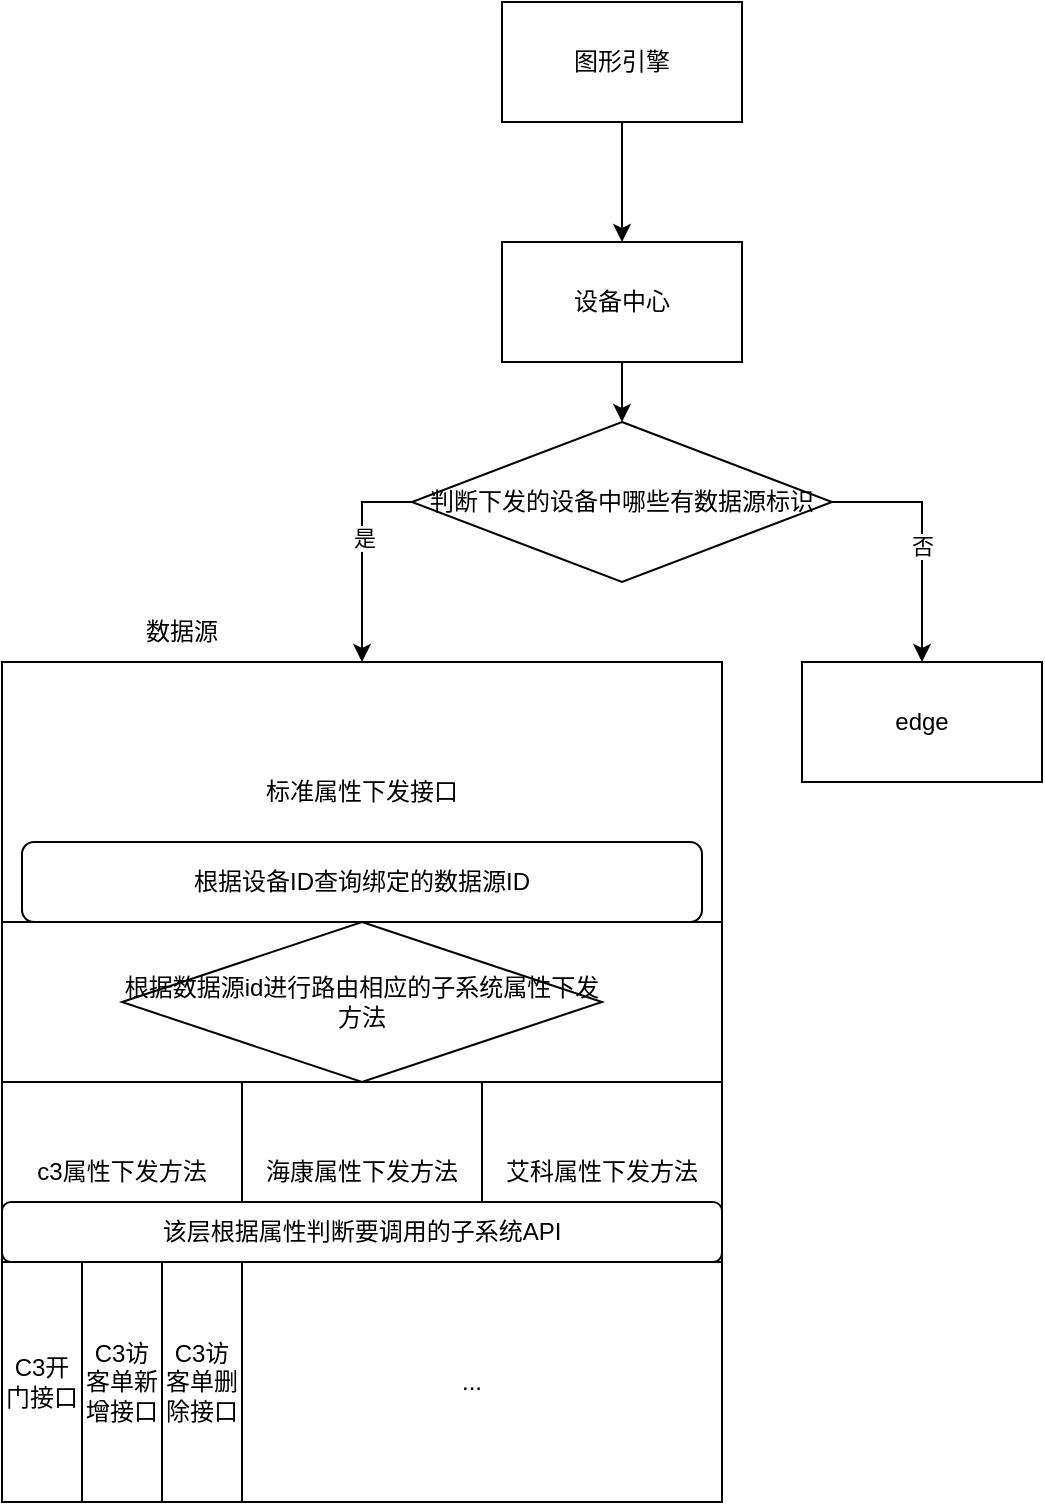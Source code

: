 <mxfile version="24.5.4" type="github">
  <diagram name="第 1 页" id="quvkMajcy-c9vJRq_4t7">
    <mxGraphModel dx="1687" dy="878" grid="1" gridSize="10" guides="1" tooltips="1" connect="1" arrows="1" fold="1" page="1" pageScale="1" pageWidth="827" pageHeight="1169" math="0" shadow="0">
      <root>
        <mxCell id="0" />
        <mxCell id="1" parent="0" />
        <mxCell id="cH4iNiYEouN4VKM7KVeB-10" style="edgeStyle=orthogonalEdgeStyle;rounded=0;orthogonalLoop=1;jettySize=auto;html=1;exitX=0.5;exitY=1;exitDx=0;exitDy=0;entryX=0.5;entryY=0;entryDx=0;entryDy=0;" edge="1" parent="1" source="cH4iNiYEouN4VKM7KVeB-1" target="cH4iNiYEouN4VKM7KVeB-2">
          <mxGeometry relative="1" as="geometry" />
        </mxCell>
        <mxCell id="cH4iNiYEouN4VKM7KVeB-1" value="图形引擎" style="rounded=0;whiteSpace=wrap;html=1;" vertex="1" parent="1">
          <mxGeometry x="330" y="10" width="120" height="60" as="geometry" />
        </mxCell>
        <mxCell id="cH4iNiYEouN4VKM7KVeB-11" style="edgeStyle=orthogonalEdgeStyle;rounded=0;orthogonalLoop=1;jettySize=auto;html=1;exitX=0.5;exitY=1;exitDx=0;exitDy=0;entryX=0.5;entryY=0;entryDx=0;entryDy=0;" edge="1" parent="1" source="cH4iNiYEouN4VKM7KVeB-2" target="cH4iNiYEouN4VKM7KVeB-5">
          <mxGeometry relative="1" as="geometry" />
        </mxCell>
        <mxCell id="cH4iNiYEouN4VKM7KVeB-2" value="设备中心" style="rounded=0;whiteSpace=wrap;html=1;" vertex="1" parent="1">
          <mxGeometry x="330" y="130" width="120" height="60" as="geometry" />
        </mxCell>
        <mxCell id="cH4iNiYEouN4VKM7KVeB-3" value="" style="rounded=0;whiteSpace=wrap;html=1;" vertex="1" parent="1">
          <mxGeometry x="80" y="340" width="360" height="420" as="geometry" />
        </mxCell>
        <mxCell id="cH4iNiYEouN4VKM7KVeB-4" value="edge" style="rounded=0;whiteSpace=wrap;html=1;" vertex="1" parent="1">
          <mxGeometry x="480" y="340" width="120" height="60" as="geometry" />
        </mxCell>
        <mxCell id="cH4iNiYEouN4VKM7KVeB-8" style="edgeStyle=orthogonalEdgeStyle;rounded=0;orthogonalLoop=1;jettySize=auto;html=1;exitX=1;exitY=0.5;exitDx=0;exitDy=0;entryX=0.5;entryY=0;entryDx=0;entryDy=0;" edge="1" parent="1" source="cH4iNiYEouN4VKM7KVeB-5" target="cH4iNiYEouN4VKM7KVeB-4">
          <mxGeometry relative="1" as="geometry" />
        </mxCell>
        <mxCell id="cH4iNiYEouN4VKM7KVeB-9" value="否" style="edgeLabel;html=1;align=center;verticalAlign=middle;resizable=0;points=[];" vertex="1" connectable="0" parent="cH4iNiYEouN4VKM7KVeB-8">
          <mxGeometry x="0.072" relative="1" as="geometry">
            <mxPoint as="offset" />
          </mxGeometry>
        </mxCell>
        <mxCell id="cH4iNiYEouN4VKM7KVeB-5" value="判断下发的设备中哪些有数据源标识" style="rhombus;whiteSpace=wrap;html=1;" vertex="1" parent="1">
          <mxGeometry x="285" y="220" width="210" height="80" as="geometry" />
        </mxCell>
        <mxCell id="cH4iNiYEouN4VKM7KVeB-6" value="" style="endArrow=classic;html=1;rounded=0;entryX=0.5;entryY=0;entryDx=0;entryDy=0;" edge="1" parent="1" target="cH4iNiYEouN4VKM7KVeB-3">
          <mxGeometry width="50" height="50" relative="1" as="geometry">
            <mxPoint x="285" y="260" as="sourcePoint" />
            <mxPoint x="335" y="210" as="targetPoint" />
            <Array as="points">
              <mxPoint x="260" y="260" />
            </Array>
          </mxGeometry>
        </mxCell>
        <mxCell id="cH4iNiYEouN4VKM7KVeB-7" value="是" style="edgeLabel;html=1;align=center;verticalAlign=middle;resizable=0;points=[];" vertex="1" connectable="0" parent="cH4iNiYEouN4VKM7KVeB-6">
          <mxGeometry x="-0.18" y="1" relative="1" as="geometry">
            <mxPoint as="offset" />
          </mxGeometry>
        </mxCell>
        <mxCell id="cH4iNiYEouN4VKM7KVeB-12" value="数据源" style="text;html=1;align=center;verticalAlign=middle;whiteSpace=wrap;rounded=0;" vertex="1" parent="1">
          <mxGeometry x="140" y="310" width="60" height="30" as="geometry" />
        </mxCell>
        <mxCell id="cH4iNiYEouN4VKM7KVeB-13" value="标准属性下发接口" style="rounded=0;whiteSpace=wrap;html=1;" vertex="1" parent="1">
          <mxGeometry x="80" y="340" width="360" height="130" as="geometry" />
        </mxCell>
        <mxCell id="cH4iNiYEouN4VKM7KVeB-15" value="根据设备ID查询绑定的数据源ID" style="rounded=1;whiteSpace=wrap;html=1;" vertex="1" parent="1">
          <mxGeometry x="90" y="430" width="340" height="40" as="geometry" />
        </mxCell>
        <mxCell id="cH4iNiYEouN4VKM7KVeB-17" value="根据数据源id进行路由相应的子系统属性下发方法" style="rhombus;whiteSpace=wrap;html=1;" vertex="1" parent="1">
          <mxGeometry x="140" y="470" width="240" height="80" as="geometry" />
        </mxCell>
        <mxCell id="cH4iNiYEouN4VKM7KVeB-18" value="c3属性下发方法" style="rounded=0;whiteSpace=wrap;html=1;" vertex="1" parent="1">
          <mxGeometry x="80" y="550" width="120" height="90" as="geometry" />
        </mxCell>
        <mxCell id="cH4iNiYEouN4VKM7KVeB-19" value="海康属性下发方法" style="rounded=0;whiteSpace=wrap;html=1;" vertex="1" parent="1">
          <mxGeometry x="200" y="550" width="120" height="90" as="geometry" />
        </mxCell>
        <mxCell id="cH4iNiYEouN4VKM7KVeB-20" value="艾科属性下发方法" style="rounded=0;whiteSpace=wrap;html=1;" vertex="1" parent="1">
          <mxGeometry x="320" y="550" width="120" height="90" as="geometry" />
        </mxCell>
        <mxCell id="cH4iNiYEouN4VKM7KVeB-21" value="该层根据属性判断要调用的子系统API" style="rounded=1;whiteSpace=wrap;html=1;" vertex="1" parent="1">
          <mxGeometry x="80" y="610" width="360" height="30" as="geometry" />
        </mxCell>
        <mxCell id="cH4iNiYEouN4VKM7KVeB-22" value="C3开门接口" style="rounded=0;whiteSpace=wrap;html=1;" vertex="1" parent="1">
          <mxGeometry x="80" y="640" width="40" height="120" as="geometry" />
        </mxCell>
        <mxCell id="cH4iNiYEouN4VKM7KVeB-23" value="C3访客单新增接口" style="rounded=0;whiteSpace=wrap;html=1;" vertex="1" parent="1">
          <mxGeometry x="120" y="640" width="40" height="120" as="geometry" />
        </mxCell>
        <mxCell id="cH4iNiYEouN4VKM7KVeB-24" value="C3访客单删除接口" style="rounded=0;whiteSpace=wrap;html=1;" vertex="1" parent="1">
          <mxGeometry x="160" y="640" width="40" height="120" as="geometry" />
        </mxCell>
        <mxCell id="cH4iNiYEouN4VKM7KVeB-25" value="..." style="text;html=1;align=center;verticalAlign=middle;whiteSpace=wrap;rounded=0;" vertex="1" parent="1">
          <mxGeometry x="285" y="685" width="60" height="30" as="geometry" />
        </mxCell>
      </root>
    </mxGraphModel>
  </diagram>
</mxfile>
